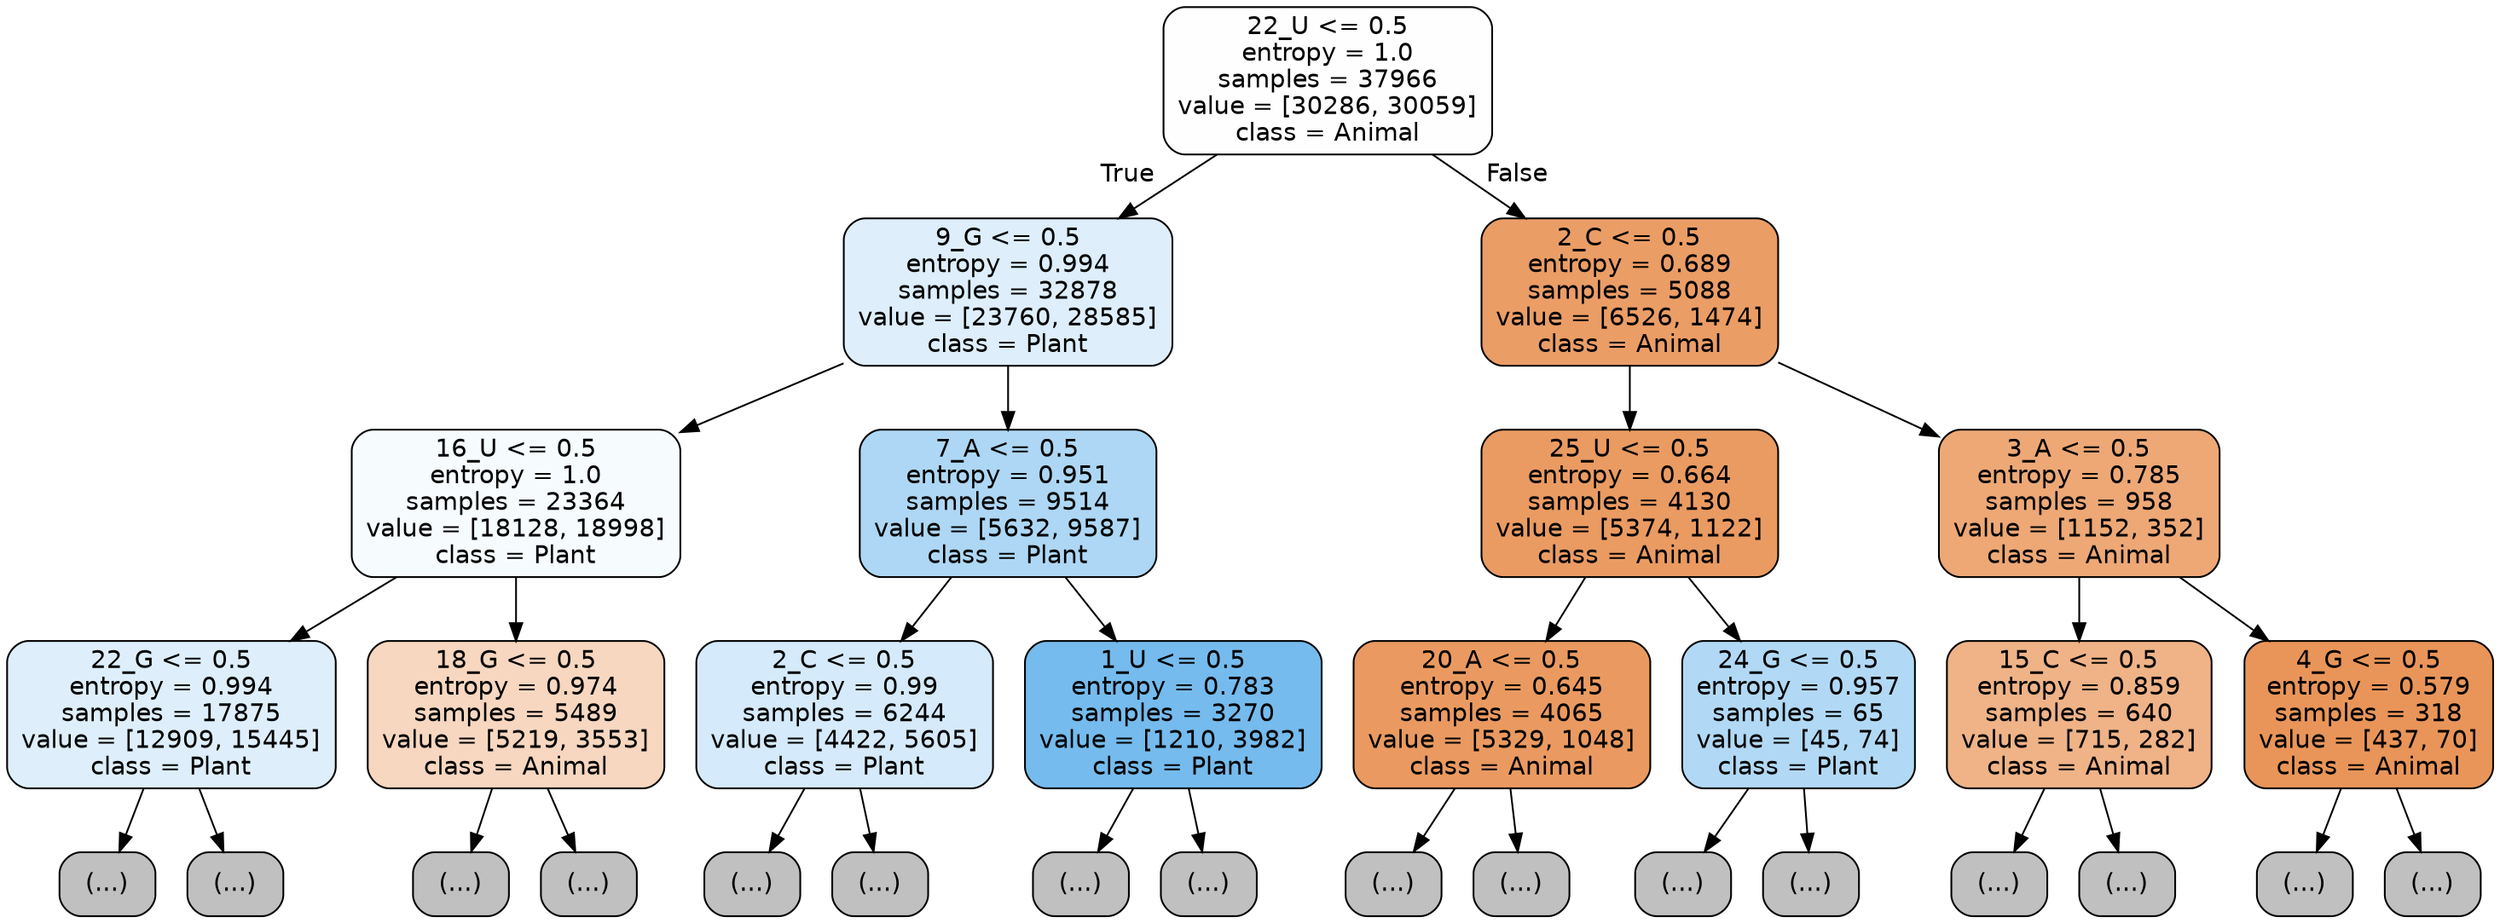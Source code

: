 digraph Tree {
node [shape=box, style="filled, rounded", color="black", fontname="helvetica"] ;
edge [fontname="helvetica"] ;
0 [label="22_U <= 0.5\nentropy = 1.0\nsamples = 37966\nvalue = [30286, 30059]\nclass = Animal", fillcolor="#fffefe"] ;
1 [label="9_G <= 0.5\nentropy = 0.994\nsamples = 32878\nvalue = [23760, 28585]\nclass = Plant", fillcolor="#deeefb"] ;
0 -> 1 [labeldistance=2.5, labelangle=45, headlabel="True"] ;
2 [label="16_U <= 0.5\nentropy = 1.0\nsamples = 23364\nvalue = [18128, 18998]\nclass = Plant", fillcolor="#f6fbfe"] ;
1 -> 2 ;
3 [label="22_G <= 0.5\nentropy = 0.994\nsamples = 17875\nvalue = [12909, 15445]\nclass = Plant", fillcolor="#deeffb"] ;
2 -> 3 ;
4 [label="(...)", fillcolor="#C0C0C0"] ;
3 -> 4 ;
6853 [label="(...)", fillcolor="#C0C0C0"] ;
3 -> 6853 ;
7876 [label="18_G <= 0.5\nentropy = 0.974\nsamples = 5489\nvalue = [5219, 3553]\nclass = Animal", fillcolor="#f7d7c0"] ;
2 -> 7876 ;
7877 [label="(...)", fillcolor="#C0C0C0"] ;
7876 -> 7877 ;
9948 [label="(...)", fillcolor="#C0C0C0"] ;
7876 -> 9948 ;
10879 [label="7_A <= 0.5\nentropy = 0.951\nsamples = 9514\nvalue = [5632, 9587]\nclass = Plant", fillcolor="#add7f4"] ;
1 -> 10879 ;
10880 [label="2_C <= 0.5\nentropy = 0.99\nsamples = 6244\nvalue = [4422, 5605]\nclass = Plant", fillcolor="#d5eafa"] ;
10879 -> 10880 ;
10881 [label="(...)", fillcolor="#C0C0C0"] ;
10880 -> 10881 ;
13166 [label="(...)", fillcolor="#C0C0C0"] ;
10880 -> 13166 ;
13787 [label="1_U <= 0.5\nentropy = 0.783\nsamples = 3270\nvalue = [1210, 3982]\nclass = Plant", fillcolor="#75bbed"] ;
10879 -> 13787 ;
13788 [label="(...)", fillcolor="#C0C0C0"] ;
13787 -> 13788 ;
14381 [label="(...)", fillcolor="#C0C0C0"] ;
13787 -> 14381 ;
14818 [label="2_C <= 0.5\nentropy = 0.689\nsamples = 5088\nvalue = [6526, 1474]\nclass = Animal", fillcolor="#eb9d66"] ;
0 -> 14818 [labeldistance=2.5, labelangle=-45, headlabel="False"] ;
14819 [label="25_U <= 0.5\nentropy = 0.664\nsamples = 4130\nvalue = [5374, 1122]\nclass = Animal", fillcolor="#ea9b62"] ;
14818 -> 14819 ;
14820 [label="20_A <= 0.5\nentropy = 0.645\nsamples = 4065\nvalue = [5329, 1048]\nclass = Animal", fillcolor="#ea9a60"] ;
14819 -> 14820 ;
14821 [label="(...)", fillcolor="#C0C0C0"] ;
14820 -> 14821 ;
15984 [label="(...)", fillcolor="#C0C0C0"] ;
14820 -> 15984 ;
16373 [label="24_G <= 0.5\nentropy = 0.957\nsamples = 65\nvalue = [45, 74]\nclass = Plant", fillcolor="#b1d9f5"] ;
14819 -> 16373 ;
16374 [label="(...)", fillcolor="#C0C0C0"] ;
16373 -> 16374 ;
16393 [label="(...)", fillcolor="#C0C0C0"] ;
16373 -> 16393 ;
16404 [label="3_A <= 0.5\nentropy = 0.785\nsamples = 958\nvalue = [1152, 352]\nclass = Animal", fillcolor="#eda876"] ;
14818 -> 16404 ;
16405 [label="15_C <= 0.5\nentropy = 0.859\nsamples = 640\nvalue = [715, 282]\nclass = Animal", fillcolor="#efb387"] ;
16404 -> 16405 ;
16406 [label="(...)", fillcolor="#C0C0C0"] ;
16405 -> 16406 ;
16619 [label="(...)", fillcolor="#C0C0C0"] ;
16405 -> 16619 ;
16694 [label="4_G <= 0.5\nentropy = 0.579\nsamples = 318\nvalue = [437, 70]\nclass = Animal", fillcolor="#e99559"] ;
16404 -> 16694 ;
16695 [label="(...)", fillcolor="#C0C0C0"] ;
16694 -> 16695 ;
16772 [label="(...)", fillcolor="#C0C0C0"] ;
16694 -> 16772 ;
}